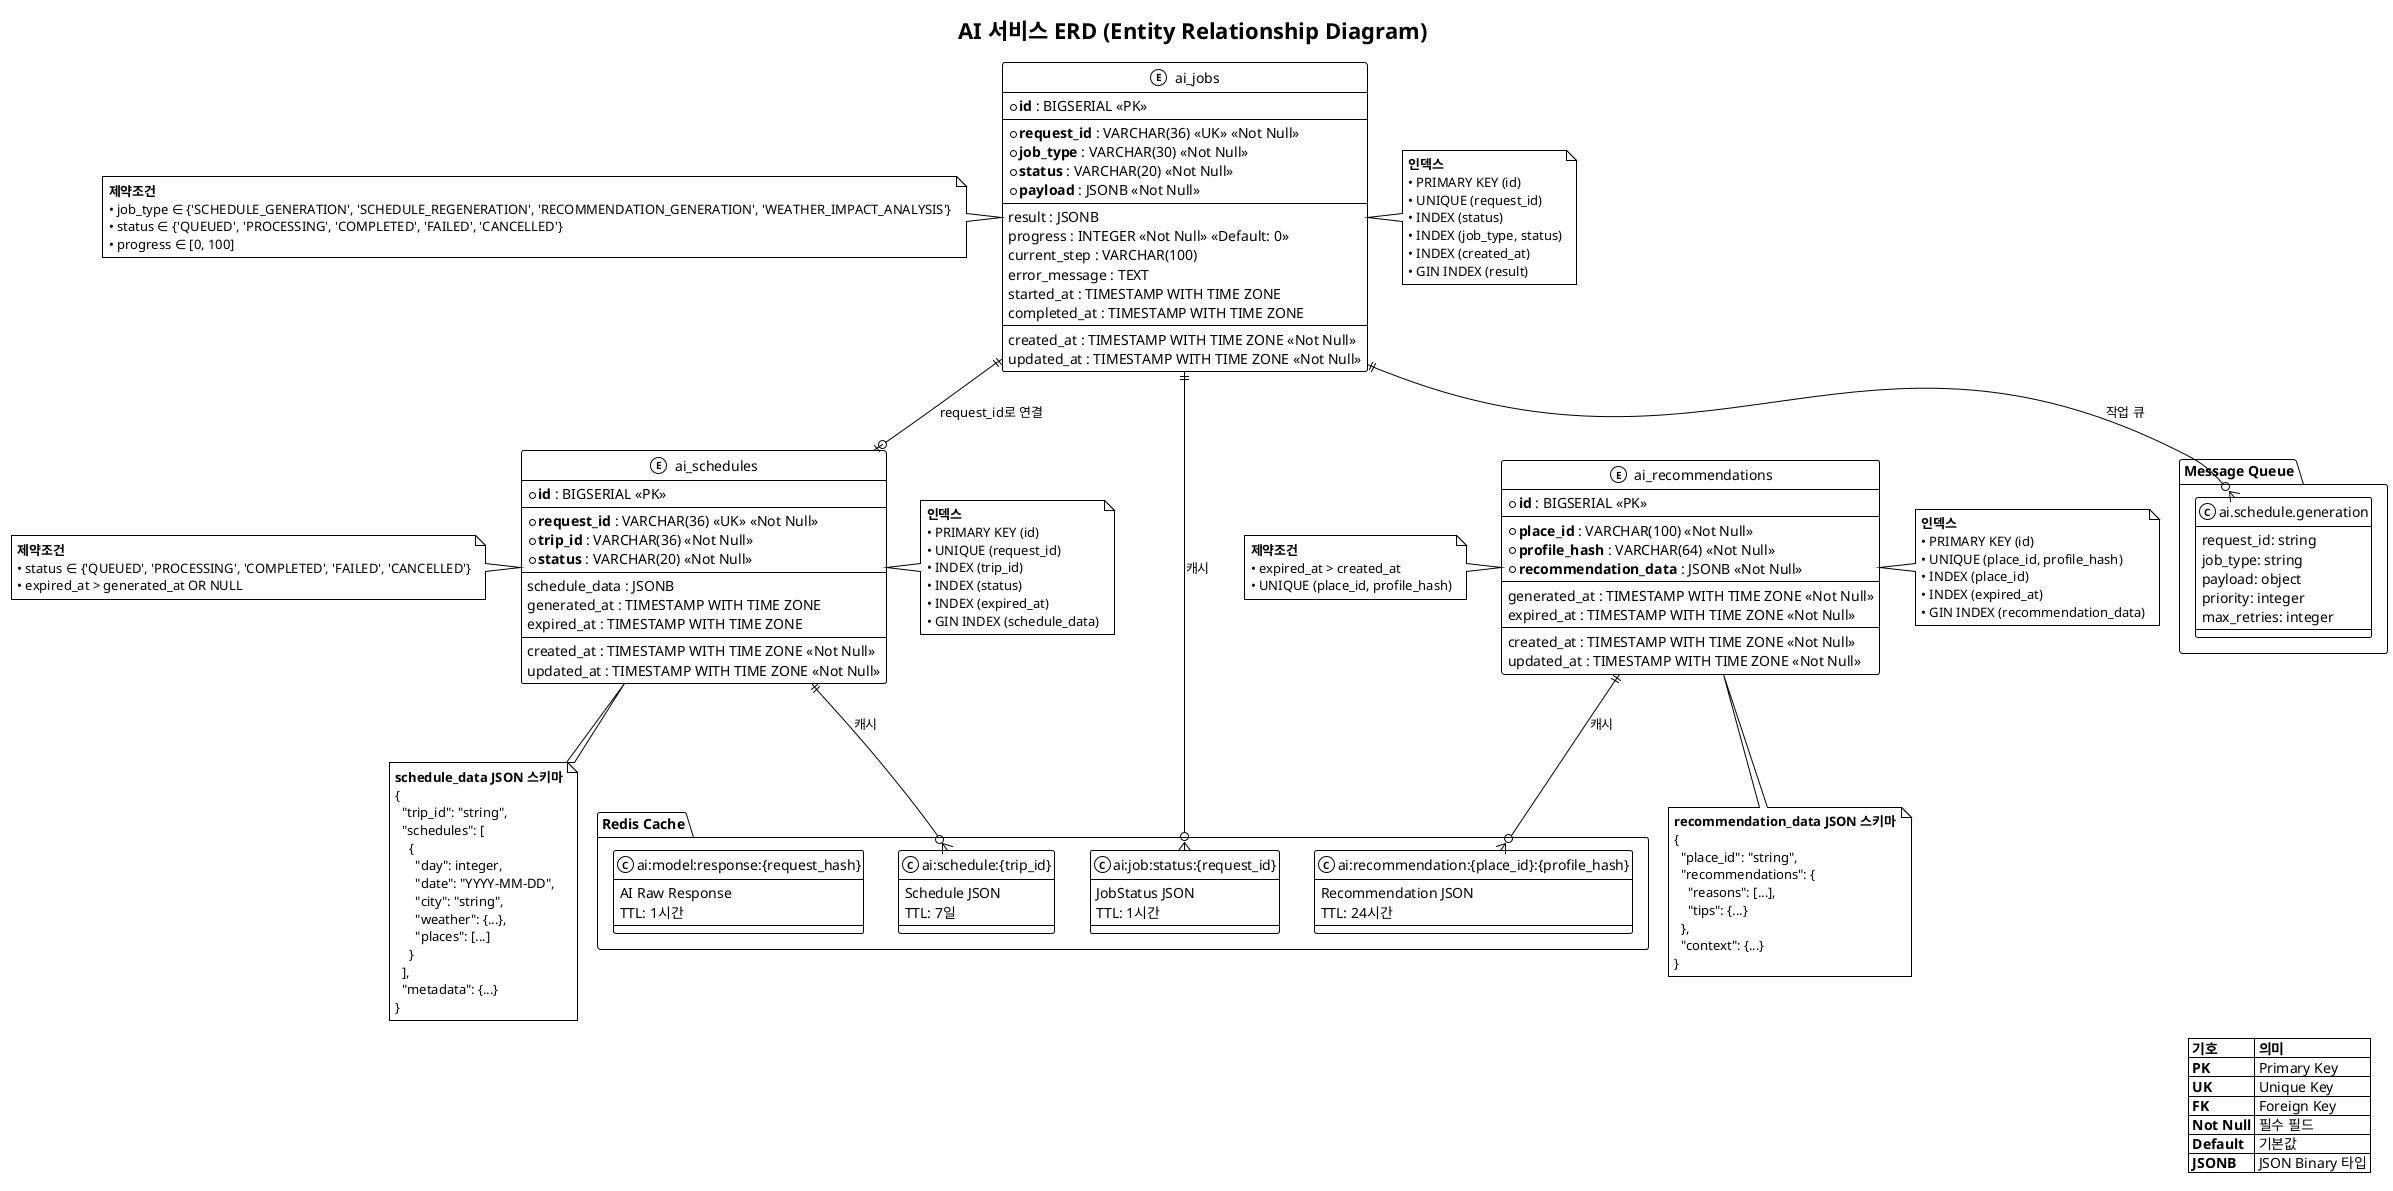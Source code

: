 @startuml
!theme mono

title AI 서비스 ERD (Entity Relationship Diagram)

' =====================================
' 테이블 정의
' =====================================

entity "ai_schedules" as ai_schedules {
    * **id** : BIGSERIAL <<PK>>
    --
    * **request_id** : VARCHAR(36) <<UK>> <<Not Null>>
    * **trip_id** : VARCHAR(36) <<Not Null>>
    * **status** : VARCHAR(20) <<Not Null>>
    --
    schedule_data : JSONB
    generated_at : TIMESTAMP WITH TIME ZONE
    expired_at : TIMESTAMP WITH TIME ZONE
    --
    created_at : TIMESTAMP WITH TIME ZONE <<Not Null>>
    updated_at : TIMESTAMP WITH TIME ZONE <<Not Null>>
}

entity "ai_jobs" as ai_jobs {
    * **id** : BIGSERIAL <<PK>>
    --
    * **request_id** : VARCHAR(36) <<UK>> <<Not Null>>
    * **job_type** : VARCHAR(30) <<Not Null>>
    * **status** : VARCHAR(20) <<Not Null>>
    * **payload** : JSONB <<Not Null>>
    --
    result : JSONB
    progress : INTEGER <<Not Null>> <<Default: 0>>
    current_step : VARCHAR(100)
    error_message : TEXT
    started_at : TIMESTAMP WITH TIME ZONE
    completed_at : TIMESTAMP WITH TIME ZONE
    --
    created_at : TIMESTAMP WITH TIME ZONE <<Not Null>>
    updated_at : TIMESTAMP WITH TIME ZONE <<Not Null>>
}

entity "ai_recommendations" as ai_recommendations {
    * **id** : BIGSERIAL <<PK>>
    --
    * **place_id** : VARCHAR(100) <<Not Null>>
    * **profile_hash** : VARCHAR(64) <<Not Null>>
    * **recommendation_data** : JSONB <<Not Null>>
    --
    generated_at : TIMESTAMP WITH TIME ZONE <<Not Null>>
    expired_at : TIMESTAMP WITH TIME ZONE <<Not Null>>
    --
    created_at : TIMESTAMP WITH TIME ZONE <<Not Null>>
    updated_at : TIMESTAMP WITH TIME ZONE <<Not Null>>
}

' =====================================
' 관계 정의
' =====================================

ai_jobs ||--o| ai_schedules : "request_id로 연결"

' =====================================
' 인덱스 정보
' =====================================

note right of ai_schedules : **인덱스**\n• PRIMARY KEY (id)\n• UNIQUE (request_id)\n• INDEX (trip_id)\n• INDEX (status)\n• INDEX (expired_at)\n• GIN INDEX (schedule_data)

note right of ai_jobs : **인덱스**\n• PRIMARY KEY (id)\n• UNIQUE (request_id)\n• INDEX (status)\n• INDEX (job_type, status)\n• INDEX (created_at)\n• GIN INDEX (result)

note right of ai_recommendations : **인덱스**\n• PRIMARY KEY (id)\n• UNIQUE (place_id, profile_hash)\n• INDEX (place_id)\n• INDEX (expired_at)\n• GIN INDEX (recommendation_data)

' =====================================
' 제약조건 정보
' =====================================

note left of ai_schedules : **제약조건**\n• status ∈ {'QUEUED', 'PROCESSING', 'COMPLETED', 'FAILED', 'CANCELLED'}\n• expired_at > generated_at OR NULL

note left of ai_jobs : **제약조건**\n• job_type ∈ {'SCHEDULE_GENERATION', 'SCHEDULE_REGENERATION', 'RECOMMENDATION_GENERATION', 'WEATHER_IMPACT_ANALYSIS'}\n• status ∈ {'QUEUED', 'PROCESSING', 'COMPLETED', 'FAILED', 'CANCELLED'}\n• progress ∈ [0, 100]

note left of ai_recommendations : **제약조건**\n• expired_at > created_at\n• UNIQUE (place_id, profile_hash)

' =====================================
' 캐시 구조 (Redis)
' =====================================

package "Redis Cache" {
    class "ai:job:status:{request_id}" as job_cache {
        JobStatus JSON
        TTL: 1시간
    }
    
    class "ai:schedule:{trip_id}" as schedule_cache {
        Schedule JSON
        TTL: 7일
    }
    
    class "ai:recommendation:{place_id}:{profile_hash}" as rec_cache {
        Recommendation JSON
        TTL: 24시간
    }
    
    class "ai:model:response:{request_hash}" as model_cache {
        AI Raw Response
        TTL: 1시간
    }
}

' =====================================
' 메시지 큐 구조
' =====================================

package "Message Queue" {
    class "ai.schedule.generation" as queue {
        request_id: string
        job_type: string
        payload: object
        priority: integer
        max_retries: integer
    }
}

' =====================================
' 관계 정의 (캐시)
' =====================================

ai_jobs ||--o{ job_cache : "캐시"
ai_schedules ||--o{ schedule_cache : "캐시"
ai_recommendations ||--o{ rec_cache : "캐시"

ai_jobs ||--o{ queue : "작업 큐"

' =====================================
' JSON 스키마 예시
' =====================================

note bottom of ai_schedules : **schedule_data JSON 스키마**\n{\n  "trip_id": "string",\n  "schedules": [\n    {\n      "day": integer,\n      "date": "YYYY-MM-DD",\n      "city": "string",\n      "weather": {...},\n      "places": [...]\n    }\n  ],\n  "metadata": {...}\n}

note bottom of ai_recommendations : **recommendation_data JSON 스키마**\n{\n  "place_id": "string",\n  "recommendations": {\n    "reasons": [...],\n    "tips": {...}\n  },\n  "context": {...}\n}

' =====================================
' 범례
' =====================================

legend bottom right
    |= 기호 |= 의미 |
    | **PK** | Primary Key |
    | **UK** | Unique Key |
    | **FK** | Foreign Key |
    | **Not Null** | 필수 필드 |
    | **Default** | 기본값 |
    | **JSONB** | JSON Binary 타입 |
endlegend

@enduml
